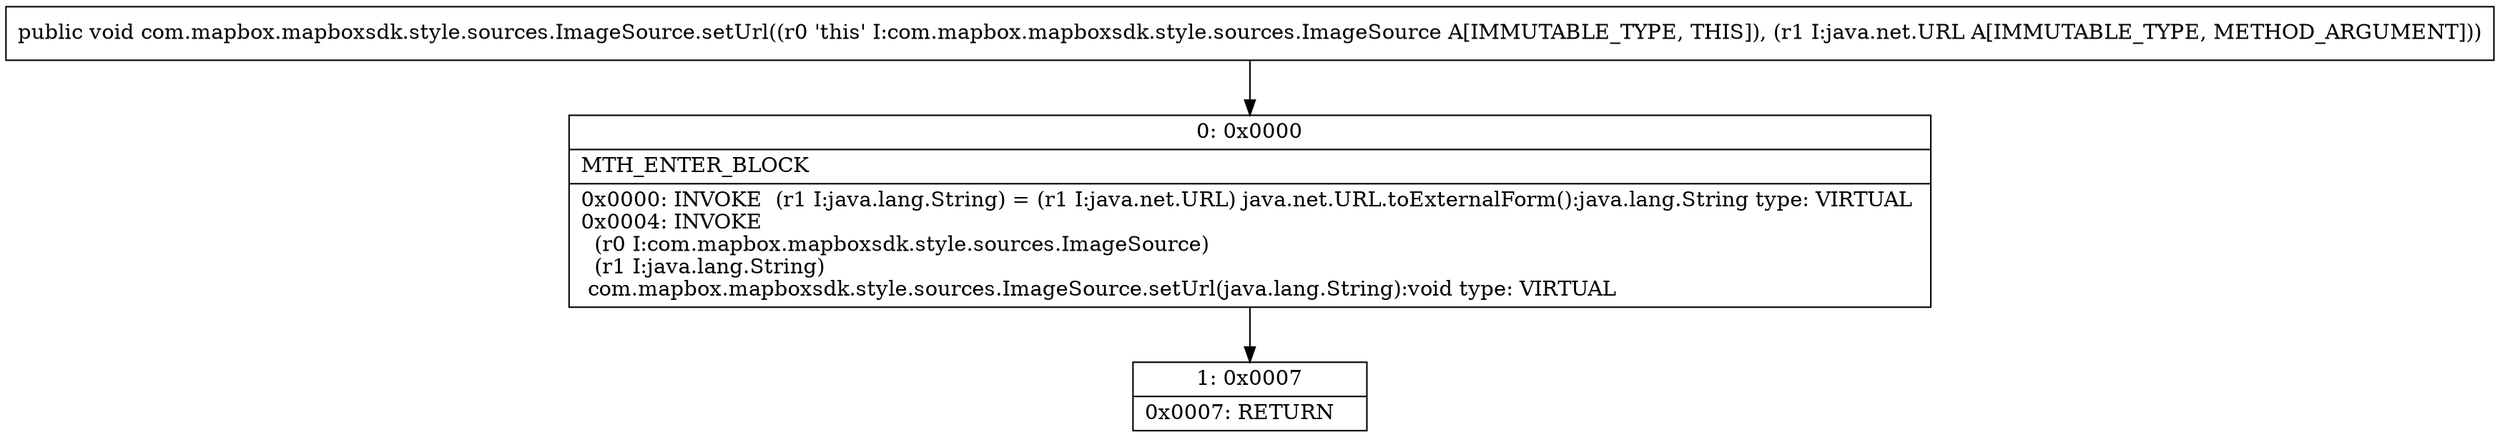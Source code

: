 digraph "CFG forcom.mapbox.mapboxsdk.style.sources.ImageSource.setUrl(Ljava\/net\/URL;)V" {
Node_0 [shape=record,label="{0\:\ 0x0000|MTH_ENTER_BLOCK\l|0x0000: INVOKE  (r1 I:java.lang.String) = (r1 I:java.net.URL) java.net.URL.toExternalForm():java.lang.String type: VIRTUAL \l0x0004: INVOKE  \l  (r0 I:com.mapbox.mapboxsdk.style.sources.ImageSource)\l  (r1 I:java.lang.String)\l com.mapbox.mapboxsdk.style.sources.ImageSource.setUrl(java.lang.String):void type: VIRTUAL \l}"];
Node_1 [shape=record,label="{1\:\ 0x0007|0x0007: RETURN   \l}"];
MethodNode[shape=record,label="{public void com.mapbox.mapboxsdk.style.sources.ImageSource.setUrl((r0 'this' I:com.mapbox.mapboxsdk.style.sources.ImageSource A[IMMUTABLE_TYPE, THIS]), (r1 I:java.net.URL A[IMMUTABLE_TYPE, METHOD_ARGUMENT])) }"];
MethodNode -> Node_0;
Node_0 -> Node_1;
}

